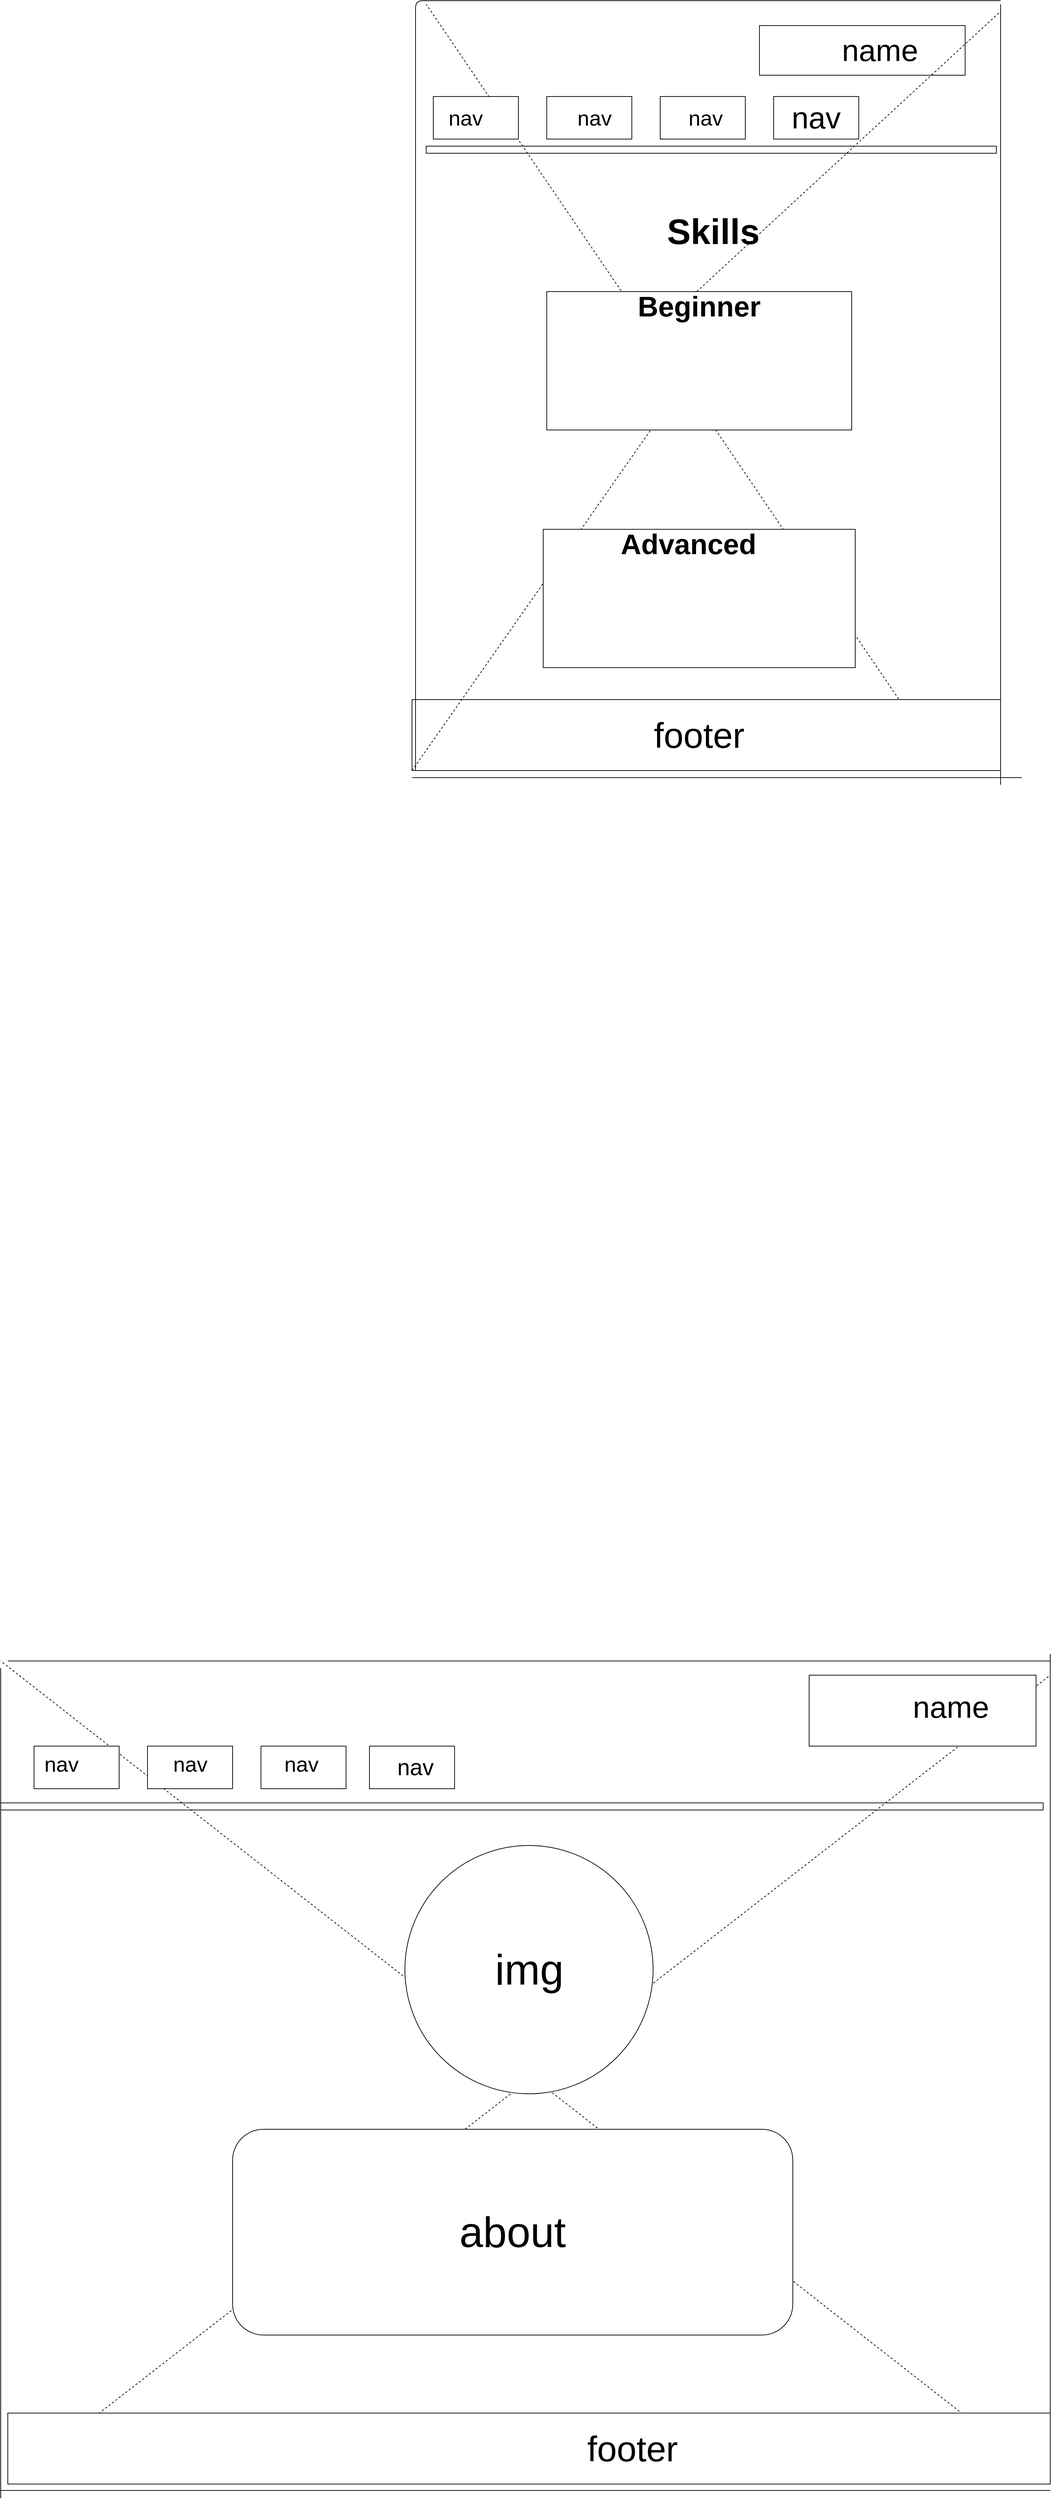 <mxfile version="13.6.5" type="device"><diagram id="KaYEQry_LbOv4SLQJEKE" name="Page-1"><mxGraphModel dx="4620" dy="5024" grid="1" gridSize="10" guides="1" tooltips="1" connect="1" arrows="1" fold="1" page="1" pageScale="1" pageWidth="827" pageHeight="1169" math="0" shadow="0"><root><mxCell id="0"/><mxCell id="1" parent="0"/><mxCell id="NBiCOY7E4Hh1WoQ2UVL0-1" value="" style="rounded=0;whiteSpace=wrap;html=1;" parent="1" vertex="1"><mxGeometry x="-1110" y="200" width="1470" height="10" as="geometry"/></mxCell><mxCell id="NBiCOY7E4Hh1WoQ2UVL0-3" value="" style="endArrow=none;dashed=1;html=1;exitX=0;exitY=1;exitDx=0;exitDy=0;" parent="1" source="NBiCOY7E4Hh1WoQ2UVL0-12" edge="1"><mxGeometry width="50" height="50" relative="1" as="geometry"><mxPoint y="1170" as="sourcePoint"/><mxPoint x="370" y="20" as="targetPoint"/></mxGeometry></mxCell><mxCell id="NBiCOY7E4Hh1WoQ2UVL0-4" value="" style="endArrow=none;dashed=1;html=1;" parent="1" edge="1"><mxGeometry width="50" height="50" relative="1" as="geometry"><mxPoint x="360" y="1150" as="sourcePoint"/><mxPoint x="-1110" as="targetPoint"/></mxGeometry></mxCell><mxCell id="NBiCOY7E4Hh1WoQ2UVL0-5" value="" style="rounded=0;whiteSpace=wrap;html=1;" parent="1" vertex="1"><mxGeometry x="-1063" y="120" width="120" height="60" as="geometry"/></mxCell><mxCell id="NBiCOY7E4Hh1WoQ2UVL0-6" value="" style="rounded=0;whiteSpace=wrap;html=1;" parent="1" vertex="1"><mxGeometry x="-903" y="120" width="120" height="60" as="geometry"/></mxCell><mxCell id="NBiCOY7E4Hh1WoQ2UVL0-7" value="" style="rounded=0;whiteSpace=wrap;html=1;" parent="1" vertex="1"><mxGeometry x="-743" y="120" width="120" height="60" as="geometry"/></mxCell><mxCell id="NBiCOY7E4Hh1WoQ2UVL0-8" value="" style="ellipse;whiteSpace=wrap;html=1;aspect=fixed;" parent="1" vertex="1"><mxGeometry x="-540" y="260" width="350" height="350" as="geometry"/></mxCell><mxCell id="NBiCOY7E4Hh1WoQ2UVL0-9" value="" style="rounded=0;whiteSpace=wrap;html=1;" parent="1" vertex="1"><mxGeometry x="30" y="20" width="320" height="100" as="geometry"/></mxCell><mxCell id="NBiCOY7E4Hh1WoQ2UVL0-10" value="&lt;span style=&quot;font-size: 43px&quot;&gt;name&lt;/span&gt;" style="text;html=1;strokeColor=none;fillColor=none;align=center;verticalAlign=middle;whiteSpace=wrap;rounded=0;" parent="1" vertex="1"><mxGeometry x="90" width="280" height="130" as="geometry"/></mxCell><mxCell id="NBiCOY7E4Hh1WoQ2UVL0-11" value="&lt;span style=&quot;font-size: 30px&quot;&gt;nav&amp;nbsp; &amp;nbsp; &amp;nbsp; &amp;nbsp; &amp;nbsp; &amp;nbsp; &amp;nbsp; &amp;nbsp; nav&amp;nbsp; &amp;nbsp; &amp;nbsp; &amp;nbsp; &amp;nbsp; &amp;nbsp; &amp;nbsp;nav&lt;/span&gt;" style="text;html=1;strokeColor=none;fillColor=none;align=center;verticalAlign=middle;whiteSpace=wrap;rounded=0;" parent="1" vertex="1"><mxGeometry x="-1100" y="100" width="490" height="90" as="geometry"/></mxCell><mxCell id="NBiCOY7E4Hh1WoQ2UVL0-12" value="" style="rounded=0;whiteSpace=wrap;html=1;" parent="1" vertex="1"><mxGeometry x="-1100" y="1060" width="1470" height="100" as="geometry"/></mxCell><mxCell id="NBiCOY7E4Hh1WoQ2UVL0-13" value="&lt;font style=&quot;font-size: 50px&quot;&gt;footer&lt;br&gt;&lt;/font&gt;" style="text;html=1;strokeColor=none;fillColor=none;align=center;verticalAlign=middle;whiteSpace=wrap;rounded=0;" parent="1" vertex="1"><mxGeometry x="-594" y="1070" width="750" height="80" as="geometry"/></mxCell><mxCell id="NBiCOY7E4Hh1WoQ2UVL0-14" value="" style="rounded=1;whiteSpace=wrap;html=1;" parent="1" vertex="1"><mxGeometry x="-783" y="660" width="790" height="290" as="geometry"/></mxCell><mxCell id="NBiCOY7E4Hh1WoQ2UVL0-15" value="&lt;font style=&quot;font-size: 60px&quot;&gt;img&lt;br&gt;&lt;/font&gt;" style="text;html=1;strokeColor=none;fillColor=none;align=center;verticalAlign=middle;whiteSpace=wrap;rounded=0;" parent="1" vertex="1"><mxGeometry x="-502.5" y="360" width="275" height="150" as="geometry"/></mxCell><mxCell id="NBiCOY7E4Hh1WoQ2UVL0-16" value="&lt;font style=&quot;font-size: 60px&quot;&gt;about&lt;/font&gt;" style="text;html=1;strokeColor=none;fillColor=none;align=center;verticalAlign=middle;whiteSpace=wrap;rounded=0;" parent="1" vertex="1"><mxGeometry x="-739" y="645" width="702" height="320" as="geometry"/></mxCell><mxCell id="iZEbyL1tehQ7D-LMx015-1" value="" style="endArrow=none;html=1;" edge="1" parent="1"><mxGeometry width="50" height="50" relative="1" as="geometry"><mxPoint x="-1110" y="1180" as="sourcePoint"/><mxPoint x="-1110" y="10" as="targetPoint"/></mxGeometry></mxCell><mxCell id="iZEbyL1tehQ7D-LMx015-2" value="" style="endArrow=none;html=1;" edge="1" parent="1"><mxGeometry width="50" height="50" relative="1" as="geometry"><mxPoint x="370" y="1160" as="sourcePoint"/><mxPoint x="370" y="-10" as="targetPoint"/></mxGeometry></mxCell><mxCell id="iZEbyL1tehQ7D-LMx015-3" value="" style="endArrow=none;html=1;" edge="1" parent="1"><mxGeometry width="50" height="50" relative="1" as="geometry"><mxPoint x="-1100" as="sourcePoint"/><mxPoint x="370" as="targetPoint"/></mxGeometry></mxCell><mxCell id="iZEbyL1tehQ7D-LMx015-4" value="" style="endArrow=none;html=1;" edge="1" parent="1"><mxGeometry width="50" height="50" relative="1" as="geometry"><mxPoint x="-1110" y="1169" as="sourcePoint"/><mxPoint x="370" y="1169" as="targetPoint"/></mxGeometry></mxCell><mxCell id="iZEbyL1tehQ7D-LMx015-5" value="" style="rounded=0;whiteSpace=wrap;html=1;" vertex="1" parent="1"><mxGeometry x="-590" y="120" width="120" height="60" as="geometry"/></mxCell><mxCell id="iZEbyL1tehQ7D-LMx015-6" value="&lt;font style=&quot;font-size: 32px&quot;&gt;nav&lt;/font&gt;" style="text;html=1;strokeColor=none;fillColor=none;align=center;verticalAlign=middle;whiteSpace=wrap;rounded=0;" vertex="1" parent="1"><mxGeometry x="-580" y="115" width="110" height="70" as="geometry"/></mxCell><mxCell id="iZEbyL1tehQ7D-LMx015-201" value="" style="rounded=0;whiteSpace=wrap;html=1;" vertex="1" parent="1"><mxGeometry x="-510" y="-2135" width="804" height="10" as="geometry"/></mxCell><mxCell id="iZEbyL1tehQ7D-LMx015-202" value="" style="endArrow=none;dashed=1;html=1;exitX=0.965;exitY=1.105;exitDx=0;exitDy=0;exitPerimeter=0;" edge="1" parent="1" source="iZEbyL1tehQ7D-LMx015-210"><mxGeometry width="50" height="50" relative="1" as="geometry"><mxPoint x="1093" y="-1151.0" as="sourcePoint"/><mxPoint x="-510" y="-2335" as="targetPoint"/></mxGeometry></mxCell><mxCell id="iZEbyL1tehQ7D-LMx015-203" value="" style="rounded=0;whiteSpace=wrap;html=1;" vertex="1" parent="1"><mxGeometry x="-500" y="-2205" width="120" height="60" as="geometry"/></mxCell><mxCell id="iZEbyL1tehQ7D-LMx015-204" value="" style="rounded=0;whiteSpace=wrap;html=1;" vertex="1" parent="1"><mxGeometry x="-340" y="-2205" width="120" height="60" as="geometry"/></mxCell><mxCell id="iZEbyL1tehQ7D-LMx015-205" value="" style="rounded=0;whiteSpace=wrap;html=1;" vertex="1" parent="1"><mxGeometry x="-180" y="-2205" width="120" height="60" as="geometry"/></mxCell><mxCell id="iZEbyL1tehQ7D-LMx015-206" value="" style="rounded=0;whiteSpace=wrap;html=1;" vertex="1" parent="1"><mxGeometry x="-40" y="-2305" width="290" height="70" as="geometry"/></mxCell><mxCell id="iZEbyL1tehQ7D-LMx015-207" value="&lt;span style=&quot;font-size: 43px&quot;&gt;name&lt;/span&gt;" style="text;html=1;strokeColor=none;fillColor=none;align=center;verticalAlign=middle;whiteSpace=wrap;rounded=0;" vertex="1" parent="1"><mxGeometry x="-10" y="-2335" width="280" height="130" as="geometry"/></mxCell><mxCell id="iZEbyL1tehQ7D-LMx015-208" value="&lt;span style=&quot;font-size: 30px&quot;&gt;nav&amp;nbsp; &amp;nbsp; &amp;nbsp; &amp;nbsp; &amp;nbsp; &amp;nbsp; &amp;nbsp; &amp;nbsp; nav&amp;nbsp; &amp;nbsp; &amp;nbsp; &amp;nbsp; &amp;nbsp; &amp;nbsp; &amp;nbsp;nav&lt;/span&gt;" style="text;html=1;strokeColor=none;fillColor=none;align=center;verticalAlign=middle;whiteSpace=wrap;rounded=0;" vertex="1" parent="1"><mxGeometry x="-530" y="-2220" width="490" height="90" as="geometry"/></mxCell><mxCell id="iZEbyL1tehQ7D-LMx015-209" value="" style="rounded=0;whiteSpace=wrap;html=1;" vertex="1" parent="1"><mxGeometry x="-530" y="-1355" width="830" height="100" as="geometry"/></mxCell><mxCell id="iZEbyL1tehQ7D-LMx015-210" value="&lt;font style=&quot;font-size: 50px&quot;&gt;footer&lt;br&gt;&lt;/font&gt;" style="text;html=1;strokeColor=none;fillColor=none;align=center;verticalAlign=middle;whiteSpace=wrap;rounded=0;" vertex="1" parent="1"><mxGeometry x="-500" y="-1345" width="750" height="80" as="geometry"/></mxCell><mxCell id="iZEbyL1tehQ7D-LMx015-211" value="" style="endArrow=none;html=1;" edge="1" parent="1"><mxGeometry width="50" height="50" relative="1" as="geometry"><mxPoint x="-525" y="-1255" as="sourcePoint"/><mxPoint x="300" y="-2340" as="targetPoint"/><Array as="points"><mxPoint x="-525" y="-2340"/></Array></mxGeometry></mxCell><mxCell id="iZEbyL1tehQ7D-LMx015-212" value="" style="endArrow=none;html=1;" edge="1" parent="1"><mxGeometry width="50" height="50" relative="1" as="geometry"><mxPoint x="-530" y="-1245" as="sourcePoint"/><mxPoint x="330" y="-1245" as="targetPoint"/></mxGeometry></mxCell><mxCell id="iZEbyL1tehQ7D-LMx015-213" value="" style="endArrow=none;dashed=1;html=1;exitX=0;exitY=1;exitDx=0;exitDy=0;" edge="1" parent="1" source="iZEbyL1tehQ7D-LMx015-216"><mxGeometry width="50" height="50" relative="1" as="geometry"><mxPoint x="-530" y="-1255.0" as="sourcePoint"/><mxPoint x="300" y="-2325" as="targetPoint"/></mxGeometry></mxCell><mxCell id="iZEbyL1tehQ7D-LMx015-214" value="" style="endArrow=none;html=1;" edge="1" parent="1"><mxGeometry width="50" height="50" relative="1" as="geometry"><mxPoint x="300" y="-1235" as="sourcePoint"/><mxPoint x="300" y="-2335" as="targetPoint"/><Array as="points"><mxPoint x="300" y="-1685"/></Array></mxGeometry></mxCell><mxCell id="iZEbyL1tehQ7D-LMx015-215" value="&lt;font style=&quot;font-size: 50px&quot;&gt;&lt;b&gt;Skills&lt;br&gt;&lt;/b&gt;&lt;/font&gt;" style="text;html=1;strokeColor=none;fillColor=none;align=center;verticalAlign=middle;whiteSpace=wrap;rounded=0;" vertex="1" parent="1"><mxGeometry x="-260" y="-2105" width="310" height="180" as="geometry"/></mxCell><mxCell id="iZEbyL1tehQ7D-LMx015-216" value="" style="rounded=0;whiteSpace=wrap;html=1;" vertex="1" parent="1"><mxGeometry x="-340" y="-1930" width="430" height="195" as="geometry"/></mxCell><mxCell id="iZEbyL1tehQ7D-LMx015-217" value="" style="endArrow=none;dashed=1;html=1;exitX=0;exitY=1;exitDx=0;exitDy=0;" edge="1" parent="1" source="iZEbyL1tehQ7D-LMx015-209" target="iZEbyL1tehQ7D-LMx015-216"><mxGeometry width="50" height="50" relative="1" as="geometry"><mxPoint x="-530" y="-1255" as="sourcePoint"/><mxPoint x="300" y="-2325" as="targetPoint"/></mxGeometry></mxCell><mxCell id="iZEbyL1tehQ7D-LMx015-218" value="" style="rounded=0;whiteSpace=wrap;html=1;" vertex="1" parent="1"><mxGeometry x="-345" y="-1595" width="440" height="195" as="geometry"/></mxCell><mxCell id="iZEbyL1tehQ7D-LMx015-219" value="&lt;font style=&quot;font-size: 40px&quot;&gt;&lt;b&gt;Beginner&lt;/b&gt;&lt;/font&gt;" style="text;html=1;strokeColor=none;fillColor=none;align=center;verticalAlign=middle;whiteSpace=wrap;rounded=0;" vertex="1" parent="1"><mxGeometry x="-235" y="-1990" width="220" height="160" as="geometry"/></mxCell><mxCell id="iZEbyL1tehQ7D-LMx015-220" value="&lt;font style=&quot;font-size: 40px&quot;&gt;&lt;b&gt;Advanced&lt;/b&gt;&lt;/font&gt;" style="text;html=1;strokeColor=none;fillColor=none;align=center;verticalAlign=middle;whiteSpace=wrap;rounded=0;" vertex="1" parent="1"><mxGeometry x="-375" y="-1630" width="470" height="110" as="geometry"/></mxCell><mxCell id="iZEbyL1tehQ7D-LMx015-221" value="" style="rounded=0;whiteSpace=wrap;html=1;" vertex="1" parent="1"><mxGeometry x="-20" y="-2205" width="120" height="60" as="geometry"/></mxCell><mxCell id="iZEbyL1tehQ7D-LMx015-222" value="&lt;span style=&quot;font-size: 43px&quot;&gt;nav&lt;/span&gt;" style="text;html=1;strokeColor=none;fillColor=none;align=center;verticalAlign=middle;whiteSpace=wrap;rounded=0;" vertex="1" parent="1"><mxGeometry x="-100" y="-2240" width="280" height="130" as="geometry"/></mxCell></root></mxGraphModel></diagram></mxfile>